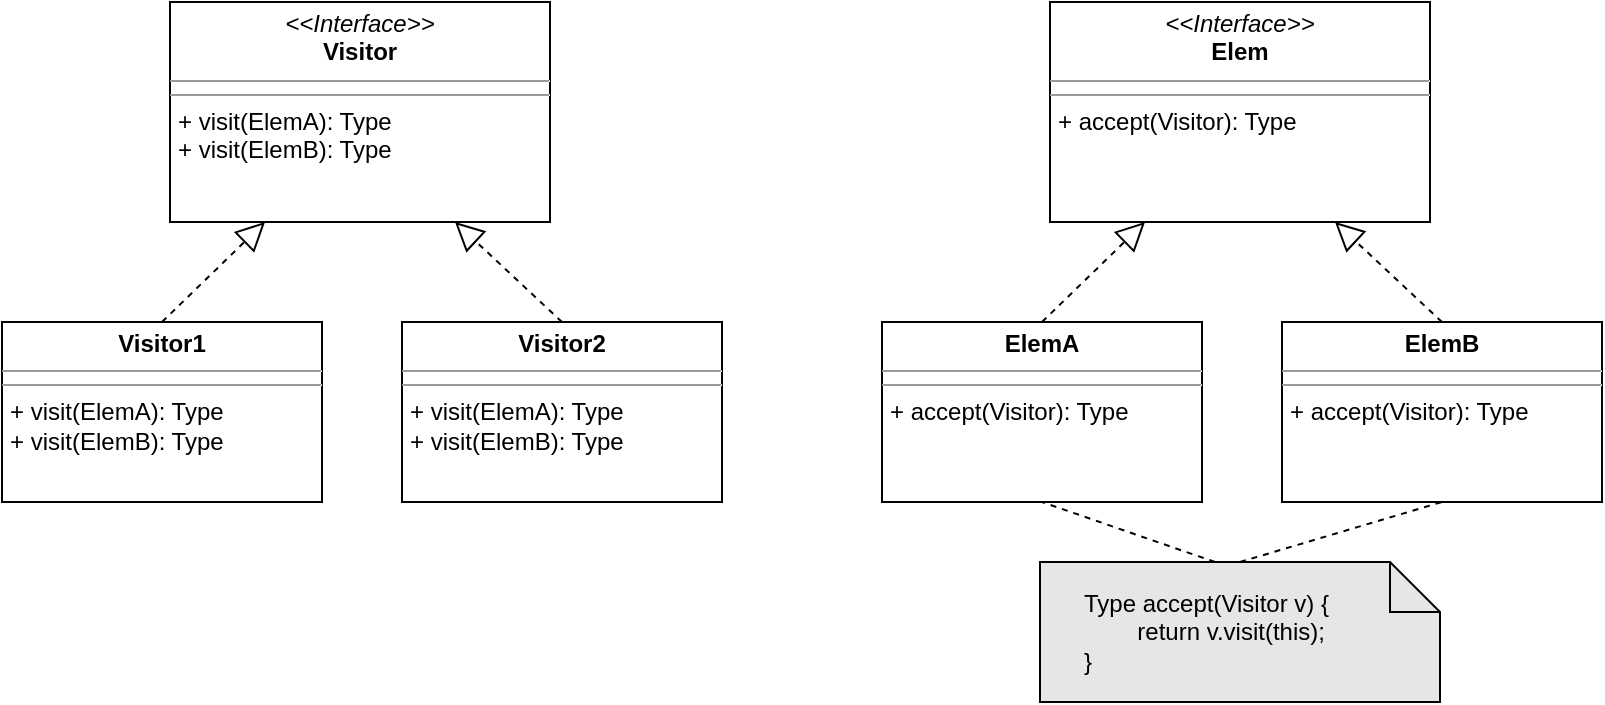 <mxfile version="18.2.0" type="device"><diagram id="RVOcfLVYqjHKclXz8VuM" name="Page-1"><mxGraphModel dx="954" dy="749" grid="1" gridSize="10" guides="1" tooltips="1" connect="1" arrows="1" fold="1" page="1" pageScale="1" pageWidth="827" pageHeight="1169" math="0" shadow="0"><root><mxCell id="0"/><mxCell id="1" parent="0"/><mxCell id="x3MNxUcwboTo2_wO8TTC-2" value="&lt;p style=&quot;margin:0px;margin-top:4px;text-align:center;&quot;&gt;&lt;i&gt;&amp;lt;&amp;lt;Interface&amp;gt;&amp;gt;&lt;/i&gt;&lt;br&gt;&lt;b&gt;Visitor&lt;/b&gt;&lt;/p&gt;&lt;hr size=&quot;1&quot;&gt;&lt;hr size=&quot;1&quot;&gt;&lt;p style=&quot;margin:0px;margin-left:4px;&quot;&gt;+ visit(ElemA): Type&lt;br&gt;+ visit(ElemB): Type&lt;/p&gt;" style="verticalAlign=top;align=left;overflow=fill;fontSize=12;fontFamily=Helvetica;html=1;" parent="1" vertex="1"><mxGeometry x="94" y="170" width="190" height="110" as="geometry"/></mxCell><mxCell id="x3MNxUcwboTo2_wO8TTC-3" value="&lt;p style=&quot;margin:0px;margin-top:4px;text-align:center;&quot;&gt;&lt;b&gt;Visitor1&lt;/b&gt;&lt;br&gt;&lt;/p&gt;&lt;hr size=&quot;1&quot;&gt;&lt;hr size=&quot;1&quot;&gt;&lt;p style=&quot;margin:0px;margin-left:4px;&quot;&gt;+ visit(ElemA): Type&lt;br&gt;+ visit(ElemB): Type&lt;/p&gt;" style="verticalAlign=top;align=left;overflow=fill;fontSize=12;fontFamily=Helvetica;html=1;" parent="1" vertex="1"><mxGeometry x="10" y="330" width="160" height="90" as="geometry"/></mxCell><mxCell id="x3MNxUcwboTo2_wO8TTC-4" value="&lt;p style=&quot;margin:0px;margin-top:4px;text-align:center;&quot;&gt;&lt;b&gt;Visitor2&lt;/b&gt;&lt;br&gt;&lt;/p&gt;&lt;hr size=&quot;1&quot;&gt;&lt;hr size=&quot;1&quot;&gt;&lt;p style=&quot;margin:0px;margin-left:4px;&quot;&gt;+ visit(ElemA): Type&lt;br&gt;+ visit(ElemB): Type&lt;/p&gt;" style="verticalAlign=top;align=left;overflow=fill;fontSize=12;fontFamily=Helvetica;html=1;" parent="1" vertex="1"><mxGeometry x="210" y="330" width="160" height="90" as="geometry"/></mxCell><mxCell id="x3MNxUcwboTo2_wO8TTC-5" value="" style="endArrow=block;dashed=1;endFill=0;endSize=12;html=1;rounded=0;entryX=0.25;entryY=1;entryDx=0;entryDy=0;exitX=0.5;exitY=0;exitDx=0;exitDy=0;" parent="1" source="x3MNxUcwboTo2_wO8TTC-3" target="x3MNxUcwboTo2_wO8TTC-2" edge="1"><mxGeometry width="160" relative="1" as="geometry"><mxPoint x="-30" y="510" as="sourcePoint"/><mxPoint x="130" y="510" as="targetPoint"/></mxGeometry></mxCell><mxCell id="x3MNxUcwboTo2_wO8TTC-6" value="" style="endArrow=block;dashed=1;endFill=0;endSize=12;html=1;rounded=0;entryX=0.75;entryY=1;entryDx=0;entryDy=0;exitX=0.5;exitY=0;exitDx=0;exitDy=0;" parent="1" source="x3MNxUcwboTo2_wO8TTC-4" target="x3MNxUcwboTo2_wO8TTC-2" edge="1"><mxGeometry width="160" relative="1" as="geometry"><mxPoint x="310" y="470" as="sourcePoint"/><mxPoint x="470" y="470" as="targetPoint"/></mxGeometry></mxCell><mxCell id="x3MNxUcwboTo2_wO8TTC-8" value="&lt;p style=&quot;margin:0px;margin-top:4px;text-align:center;&quot;&gt;&lt;i&gt;&amp;lt;&amp;lt;Interface&amp;gt;&amp;gt;&lt;/i&gt;&lt;br&gt;&lt;b&gt;Elem&lt;/b&gt;&lt;br&gt;&lt;/p&gt;&lt;hr size=&quot;1&quot;&gt;&lt;hr size=&quot;1&quot;&gt;&lt;p style=&quot;margin:0px;margin-left:4px;&quot;&gt;+ accept(Visitor): Type&lt;br&gt;&lt;/p&gt;" style="verticalAlign=top;align=left;overflow=fill;fontSize=12;fontFamily=Helvetica;html=1;" parent="1" vertex="1"><mxGeometry x="534" y="170" width="190" height="110" as="geometry"/></mxCell><mxCell id="x3MNxUcwboTo2_wO8TTC-9" value="&lt;p style=&quot;margin:0px;margin-top:4px;text-align:center;&quot;&gt;&lt;b&gt;ElemA&lt;/b&gt;&lt;br&gt;&lt;/p&gt;&lt;hr size=&quot;1&quot;&gt;&lt;hr size=&quot;1&quot;&gt;&lt;p style=&quot;margin:0px;margin-left:4px;&quot;&gt;+ accept(Visitor): Type&lt;/p&gt;" style="verticalAlign=top;align=left;overflow=fill;fontSize=12;fontFamily=Helvetica;html=1;" parent="1" vertex="1"><mxGeometry x="450" y="330" width="160" height="90" as="geometry"/></mxCell><mxCell id="x3MNxUcwboTo2_wO8TTC-10" value="&lt;p style=&quot;margin:0px;margin-top:4px;text-align:center;&quot;&gt;&lt;b&gt;ElemB&lt;/b&gt;&lt;br&gt;&lt;/p&gt;&lt;hr size=&quot;1&quot;&gt;&lt;hr size=&quot;1&quot;&gt;&lt;p style=&quot;margin:0px;margin-left:4px;&quot;&gt;+ accept(Visitor): Type&lt;/p&gt;" style="verticalAlign=top;align=left;overflow=fill;fontSize=12;fontFamily=Helvetica;html=1;" parent="1" vertex="1"><mxGeometry x="650" y="330" width="160" height="90" as="geometry"/></mxCell><mxCell id="x3MNxUcwboTo2_wO8TTC-11" value="" style="endArrow=block;dashed=1;endFill=0;endSize=12;html=1;rounded=0;entryX=0.25;entryY=1;entryDx=0;entryDy=0;exitX=0.5;exitY=0;exitDx=0;exitDy=0;" parent="1" source="x3MNxUcwboTo2_wO8TTC-9" target="x3MNxUcwboTo2_wO8TTC-8" edge="1"><mxGeometry width="160" relative="1" as="geometry"><mxPoint x="410" y="510" as="sourcePoint"/><mxPoint x="570" y="510" as="targetPoint"/></mxGeometry></mxCell><mxCell id="x3MNxUcwboTo2_wO8TTC-12" value="" style="endArrow=block;dashed=1;endFill=0;endSize=12;html=1;rounded=0;entryX=0.75;entryY=1;entryDx=0;entryDy=0;exitX=0.5;exitY=0;exitDx=0;exitDy=0;" parent="1" source="x3MNxUcwboTo2_wO8TTC-10" target="x3MNxUcwboTo2_wO8TTC-8" edge="1"><mxGeometry width="160" relative="1" as="geometry"><mxPoint x="750" y="470" as="sourcePoint"/><mxPoint x="910" y="470" as="targetPoint"/></mxGeometry></mxCell><mxCell id="GVHmKjCWCDyftfCYflg_-1" value="&lt;div align=&quot;left&quot;&gt;Type accept(Visitor v) {&lt;/div&gt;&lt;div align=&quot;left&quot;&gt;&amp;nbsp;&amp;nbsp;&amp;nbsp;&amp;nbsp;&amp;nbsp;&amp;nbsp;&amp;nbsp; return v.visit(this);&lt;/div&gt;&lt;div align=&quot;left&quot;&gt;}&lt;br&gt;&lt;/div&gt;" style="shape=note2;boundedLbl=1;whiteSpace=wrap;html=1;size=25;verticalAlign=middle;align=left;spacingLeft=20;fillColor=#E6E6E6;" vertex="1" parent="1"><mxGeometry x="529" y="450" width="200" height="70" as="geometry"/></mxCell><mxCell id="GVHmKjCWCDyftfCYflg_-2" value="" style="endArrow=none;dashed=1;endFill=0;endSize=12;html=1;rounded=0;entryX=0.5;entryY=1;entryDx=0;entryDy=0;exitX=0;exitY=0;exitDx=87.5;exitDy=0;exitPerimeter=0;" edge="1" parent="1" source="GVHmKjCWCDyftfCYflg_-1" target="x3MNxUcwboTo2_wO8TTC-9"><mxGeometry width="160" relative="1" as="geometry"><mxPoint x="320" y="550" as="sourcePoint"/><mxPoint x="480" y="550" as="targetPoint"/></mxGeometry></mxCell><mxCell id="GVHmKjCWCDyftfCYflg_-3" value="" style="endArrow=none;dashed=1;endFill=0;endSize=12;html=1;rounded=0;entryX=0.5;entryY=1;entryDx=0;entryDy=0;exitX=0.5;exitY=0;exitDx=0;exitDy=0;exitPerimeter=0;" edge="1" parent="1" source="GVHmKjCWCDyftfCYflg_-1" target="x3MNxUcwboTo2_wO8TTC-10"><mxGeometry width="160" relative="1" as="geometry"><mxPoint x="626.5" y="480" as="sourcePoint"/><mxPoint x="540" y="430" as="targetPoint"/></mxGeometry></mxCell></root></mxGraphModel></diagram></mxfile>